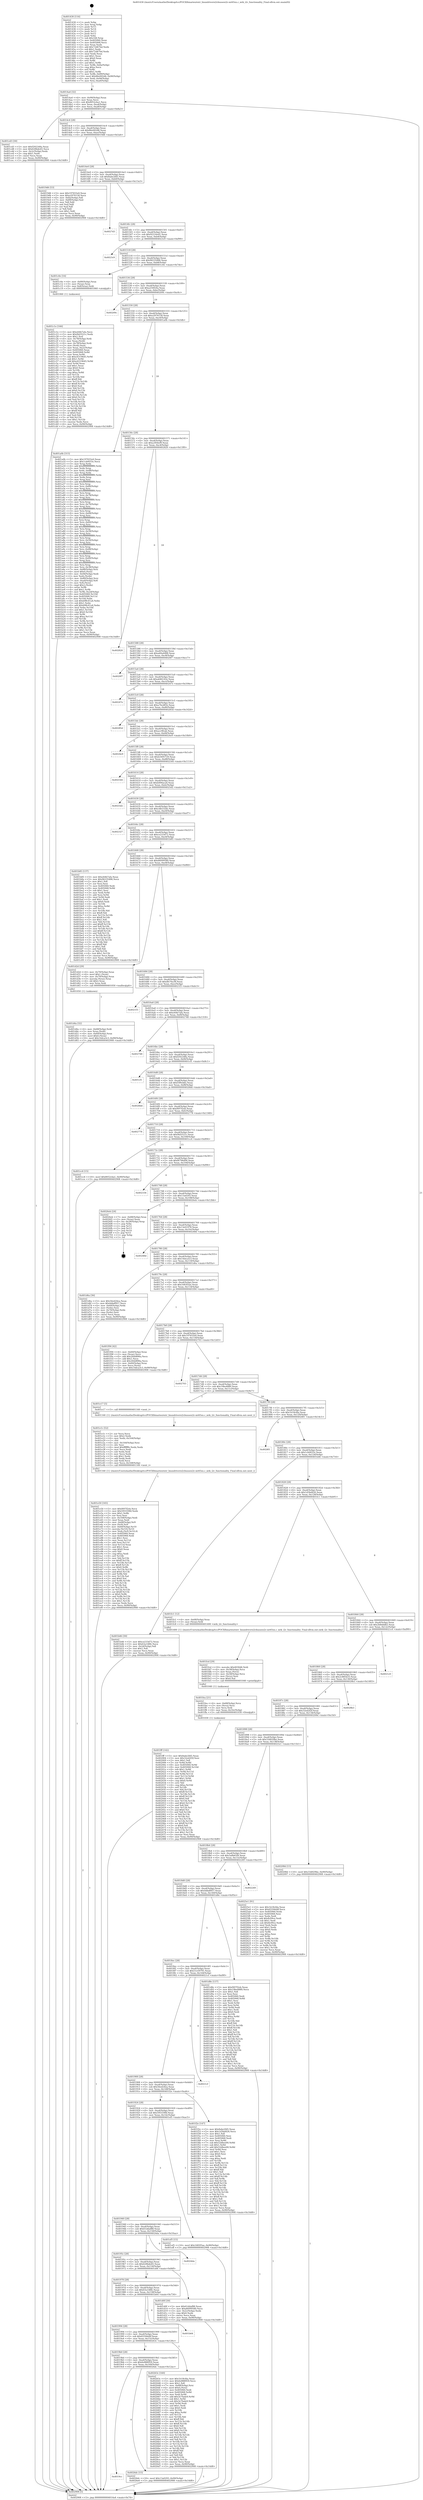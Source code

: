 digraph "0x401430" {
  label = "0x401430 (/mnt/c/Users/mathe/Desktop/tcc/POCII/binaries/extr_linuxdriversi2cbussesi2c-mt65xx.c_mtk_i2c_functionality_Final-ollvm.out::main(0))"
  labelloc = "t"
  node[shape=record]

  Entry [label="",width=0.3,height=0.3,shape=circle,fillcolor=black,style=filled]
  "0x4014a4" [label="{
     0x4014a4 [32]\l
     | [instrs]\l
     &nbsp;&nbsp;0x4014a4 \<+6\>: mov -0x90(%rbp),%eax\l
     &nbsp;&nbsp;0x4014aa \<+2\>: mov %eax,%ecx\l
     &nbsp;&nbsp;0x4014ac \<+6\>: sub $0x8052cba1,%ecx\l
     &nbsp;&nbsp;0x4014b2 \<+6\>: mov %eax,-0xa4(%rbp)\l
     &nbsp;&nbsp;0x4014b8 \<+6\>: mov %ecx,-0xa8(%rbp)\l
     &nbsp;&nbsp;0x4014be \<+6\>: je 0000000000401cd3 \<main+0x8a3\>\l
  }"]
  "0x401cd3" [label="{
     0x401cd3 [30]\l
     | [instrs]\l
     &nbsp;&nbsp;0x401cd3 \<+5\>: mov $0xf292248a,%eax\l
     &nbsp;&nbsp;0x401cd8 \<+5\>: mov $0x628bde45,%ecx\l
     &nbsp;&nbsp;0x401cdd \<+3\>: mov -0x2c(%rbp),%edx\l
     &nbsp;&nbsp;0x401ce0 \<+3\>: cmp $0x1,%edx\l
     &nbsp;&nbsp;0x401ce3 \<+3\>: cmovl %ecx,%eax\l
     &nbsp;&nbsp;0x401ce6 \<+6\>: mov %eax,-0x90(%rbp)\l
     &nbsp;&nbsp;0x401cec \<+5\>: jmp 0000000000402908 \<main+0x14d8\>\l
  }"]
  "0x4014c4" [label="{
     0x4014c4 [28]\l
     | [instrs]\l
     &nbsp;&nbsp;0x4014c4 \<+5\>: jmp 00000000004014c9 \<main+0x99\>\l
     &nbsp;&nbsp;0x4014c9 \<+6\>: mov -0xa4(%rbp),%eax\l
     &nbsp;&nbsp;0x4014cf \<+5\>: sub $0x86e002d6,%eax\l
     &nbsp;&nbsp;0x4014d4 \<+6\>: mov %eax,-0xac(%rbp)\l
     &nbsp;&nbsp;0x4014da \<+6\>: je 00000000004019d6 \<main+0x5a6\>\l
  }"]
  Exit [label="",width=0.3,height=0.3,shape=circle,fillcolor=black,style=filled,peripheries=2]
  "0x4019d6" [label="{
     0x4019d6 [53]\l
     | [instrs]\l
     &nbsp;&nbsp;0x4019d6 \<+5\>: mov $0x197655e0,%eax\l
     &nbsp;&nbsp;0x4019db \<+5\>: mov $0xa2976158,%ecx\l
     &nbsp;&nbsp;0x4019e0 \<+6\>: mov -0x8a(%rbp),%dl\l
     &nbsp;&nbsp;0x4019e6 \<+7\>: mov -0x89(%rbp),%sil\l
     &nbsp;&nbsp;0x4019ed \<+3\>: mov %dl,%dil\l
     &nbsp;&nbsp;0x4019f0 \<+3\>: and %sil,%dil\l
     &nbsp;&nbsp;0x4019f3 \<+3\>: xor %sil,%dl\l
     &nbsp;&nbsp;0x4019f6 \<+3\>: or %dl,%dil\l
     &nbsp;&nbsp;0x4019f9 \<+4\>: test $0x1,%dil\l
     &nbsp;&nbsp;0x4019fd \<+3\>: cmovne %ecx,%eax\l
     &nbsp;&nbsp;0x401a00 \<+6\>: mov %eax,-0x90(%rbp)\l
     &nbsp;&nbsp;0x401a06 \<+5\>: jmp 0000000000402908 \<main+0x14d8\>\l
  }"]
  "0x4014e0" [label="{
     0x4014e0 [28]\l
     | [instrs]\l
     &nbsp;&nbsp;0x4014e0 \<+5\>: jmp 00000000004014e5 \<main+0xb5\>\l
     &nbsp;&nbsp;0x4014e5 \<+6\>: mov -0xa4(%rbp),%eax\l
     &nbsp;&nbsp;0x4014eb \<+5\>: sub $0x8abe2fd5,%eax\l
     &nbsp;&nbsp;0x4014f0 \<+6\>: mov %eax,-0xb0(%rbp)\l
     &nbsp;&nbsp;0x4014f6 \<+6\>: je 00000000004027d3 \<main+0x13a3\>\l
  }"]
  "0x402908" [label="{
     0x402908 [5]\l
     | [instrs]\l
     &nbsp;&nbsp;0x402908 \<+5\>: jmp 00000000004014a4 \<main+0x74\>\l
  }"]
  "0x401430" [label="{
     0x401430 [116]\l
     | [instrs]\l
     &nbsp;&nbsp;0x401430 \<+1\>: push %rbp\l
     &nbsp;&nbsp;0x401431 \<+3\>: mov %rsp,%rbp\l
     &nbsp;&nbsp;0x401434 \<+2\>: push %r15\l
     &nbsp;&nbsp;0x401436 \<+2\>: push %r14\l
     &nbsp;&nbsp;0x401438 \<+2\>: push %r13\l
     &nbsp;&nbsp;0x40143a \<+2\>: push %r12\l
     &nbsp;&nbsp;0x40143c \<+1\>: push %rbx\l
     &nbsp;&nbsp;0x40143d \<+7\>: sub $0x168,%rsp\l
     &nbsp;&nbsp;0x401444 \<+7\>: mov 0x405060,%eax\l
     &nbsp;&nbsp;0x40144b \<+7\>: mov 0x405068,%ecx\l
     &nbsp;&nbsp;0x401452 \<+2\>: mov %eax,%edx\l
     &nbsp;&nbsp;0x401454 \<+6\>: add $0x72d67bd,%edx\l
     &nbsp;&nbsp;0x40145a \<+3\>: sub $0x1,%edx\l
     &nbsp;&nbsp;0x40145d \<+6\>: sub $0x72d67bd,%edx\l
     &nbsp;&nbsp;0x401463 \<+3\>: imul %edx,%eax\l
     &nbsp;&nbsp;0x401466 \<+3\>: and $0x1,%eax\l
     &nbsp;&nbsp;0x401469 \<+3\>: cmp $0x0,%eax\l
     &nbsp;&nbsp;0x40146c \<+4\>: sete %r8b\l
     &nbsp;&nbsp;0x401470 \<+4\>: and $0x1,%r8b\l
     &nbsp;&nbsp;0x401474 \<+7\>: mov %r8b,-0x8a(%rbp)\l
     &nbsp;&nbsp;0x40147b \<+3\>: cmp $0xa,%ecx\l
     &nbsp;&nbsp;0x40147e \<+4\>: setl %r8b\l
     &nbsp;&nbsp;0x401482 \<+4\>: and $0x1,%r8b\l
     &nbsp;&nbsp;0x401486 \<+7\>: mov %r8b,-0x89(%rbp)\l
     &nbsp;&nbsp;0x40148d \<+10\>: movl $0x86e002d6,-0x90(%rbp)\l
     &nbsp;&nbsp;0x401497 \<+6\>: mov %edi,-0x94(%rbp)\l
     &nbsp;&nbsp;0x40149d \<+7\>: mov %rsi,-0xa0(%rbp)\l
  }"]
  "0x4019cc" [label="{
     0x4019cc\l
  }", style=dashed]
  "0x4027d3" [label="{
     0x4027d3\l
  }", style=dashed]
  "0x4014fc" [label="{
     0x4014fc [28]\l
     | [instrs]\l
     &nbsp;&nbsp;0x4014fc \<+5\>: jmp 0000000000401501 \<main+0xd1\>\l
     &nbsp;&nbsp;0x401501 \<+6\>: mov -0xa4(%rbp),%eax\l
     &nbsp;&nbsp;0x401507 \<+5\>: sub $0x92216ed1,%eax\l
     &nbsp;&nbsp;0x40150c \<+6\>: mov %eax,-0xb4(%rbp)\l
     &nbsp;&nbsp;0x401512 \<+6\>: je 00000000004023c9 \<main+0xf99\>\l
  }"]
  "0x4026dc" [label="{
     0x4026dc [15]\l
     | [instrs]\l
     &nbsp;&nbsp;0x4026dc \<+10\>: movl $0x13a0293,-0x90(%rbp)\l
     &nbsp;&nbsp;0x4026e6 \<+5\>: jmp 0000000000402908 \<main+0x14d8\>\l
  }"]
  "0x4023c9" [label="{
     0x4023c9\l
  }", style=dashed]
  "0x401518" [label="{
     0x401518 [28]\l
     | [instrs]\l
     &nbsp;&nbsp;0x401518 \<+5\>: jmp 000000000040151d \<main+0xed\>\l
     &nbsp;&nbsp;0x40151d \<+6\>: mov -0xa4(%rbp),%eax\l
     &nbsp;&nbsp;0x401523 \<+5\>: sub $0x96235486,%eax\l
     &nbsp;&nbsp;0x401528 \<+6\>: mov %eax,-0xb8(%rbp)\l
     &nbsp;&nbsp;0x40152e \<+6\>: je 0000000000401c0e \<main+0x7de\>\l
  }"]
  "0x4019b0" [label="{
     0x4019b0 [28]\l
     | [instrs]\l
     &nbsp;&nbsp;0x4019b0 \<+5\>: jmp 00000000004019b5 \<main+0x585\>\l
     &nbsp;&nbsp;0x4019b5 \<+6\>: mov -0xa4(%rbp),%eax\l
     &nbsp;&nbsp;0x4019bb \<+5\>: sub $0x6e888959,%eax\l
     &nbsp;&nbsp;0x4019c0 \<+6\>: mov %eax,-0x160(%rbp)\l
     &nbsp;&nbsp;0x4019c6 \<+6\>: je 00000000004026dc \<main+0x12ac\>\l
  }"]
  "0x401c0e" [label="{
     0x401c0e [16]\l
     | [instrs]\l
     &nbsp;&nbsp;0x401c0e \<+4\>: mov -0x80(%rbp),%rax\l
     &nbsp;&nbsp;0x401c12 \<+3\>: mov (%rax),%rax\l
     &nbsp;&nbsp;0x401c15 \<+4\>: mov 0x8(%rax),%rdi\l
     &nbsp;&nbsp;0x401c19 \<+5\>: call 0000000000401060 \<atoi@plt\>\l
     | [calls]\l
     &nbsp;&nbsp;0x401060 \{1\} (unknown)\l
  }"]
  "0x401534" [label="{
     0x401534 [28]\l
     | [instrs]\l
     &nbsp;&nbsp;0x401534 \<+5\>: jmp 0000000000401539 \<main+0x109\>\l
     &nbsp;&nbsp;0x401539 \<+6\>: mov -0xa4(%rbp),%eax\l
     &nbsp;&nbsp;0x40153f \<+5\>: sub $0xa250f24a,%eax\l
     &nbsp;&nbsp;0x401544 \<+6\>: mov %eax,-0xbc(%rbp)\l
     &nbsp;&nbsp;0x40154a \<+6\>: je 000000000040209c \<main+0xc6c\>\l
  }"]
  "0x40263c" [label="{
     0x40263c [160]\l
     | [instrs]\l
     &nbsp;&nbsp;0x40263c \<+5\>: mov $0x1b18cfda,%eax\l
     &nbsp;&nbsp;0x402641 \<+5\>: mov $0x6e888959,%ecx\l
     &nbsp;&nbsp;0x402646 \<+2\>: mov $0x1,%dl\l
     &nbsp;&nbsp;0x402648 \<+7\>: mov -0x88(%rbp),%rsi\l
     &nbsp;&nbsp;0x40264f \<+6\>: movl $0x0,(%rsi)\l
     &nbsp;&nbsp;0x402655 \<+7\>: mov 0x405060,%edi\l
     &nbsp;&nbsp;0x40265c \<+8\>: mov 0x405068,%r8d\l
     &nbsp;&nbsp;0x402664 \<+3\>: mov %edi,%r9d\l
     &nbsp;&nbsp;0x402667 \<+7\>: add $0x3e7fade9,%r9d\l
     &nbsp;&nbsp;0x40266e \<+4\>: sub $0x1,%r9d\l
     &nbsp;&nbsp;0x402672 \<+7\>: sub $0x3e7fade9,%r9d\l
     &nbsp;&nbsp;0x402679 \<+4\>: imul %r9d,%edi\l
     &nbsp;&nbsp;0x40267d \<+3\>: and $0x1,%edi\l
     &nbsp;&nbsp;0x402680 \<+3\>: cmp $0x0,%edi\l
     &nbsp;&nbsp;0x402683 \<+4\>: sete %r10b\l
     &nbsp;&nbsp;0x402687 \<+4\>: cmp $0xa,%r8d\l
     &nbsp;&nbsp;0x40268b \<+4\>: setl %r11b\l
     &nbsp;&nbsp;0x40268f \<+3\>: mov %r10b,%bl\l
     &nbsp;&nbsp;0x402692 \<+3\>: xor $0xff,%bl\l
     &nbsp;&nbsp;0x402695 \<+3\>: mov %r11b,%r14b\l
     &nbsp;&nbsp;0x402698 \<+4\>: xor $0xff,%r14b\l
     &nbsp;&nbsp;0x40269c \<+3\>: xor $0x0,%dl\l
     &nbsp;&nbsp;0x40269f \<+3\>: mov %bl,%r15b\l
     &nbsp;&nbsp;0x4026a2 \<+4\>: and $0x0,%r15b\l
     &nbsp;&nbsp;0x4026a6 \<+3\>: and %dl,%r10b\l
     &nbsp;&nbsp;0x4026a9 \<+3\>: mov %r14b,%r12b\l
     &nbsp;&nbsp;0x4026ac \<+4\>: and $0x0,%r12b\l
     &nbsp;&nbsp;0x4026b0 \<+3\>: and %dl,%r11b\l
     &nbsp;&nbsp;0x4026b3 \<+3\>: or %r10b,%r15b\l
     &nbsp;&nbsp;0x4026b6 \<+3\>: or %r11b,%r12b\l
     &nbsp;&nbsp;0x4026b9 \<+3\>: xor %r12b,%r15b\l
     &nbsp;&nbsp;0x4026bc \<+3\>: or %r14b,%bl\l
     &nbsp;&nbsp;0x4026bf \<+3\>: xor $0xff,%bl\l
     &nbsp;&nbsp;0x4026c2 \<+3\>: or $0x0,%dl\l
     &nbsp;&nbsp;0x4026c5 \<+2\>: and %dl,%bl\l
     &nbsp;&nbsp;0x4026c7 \<+3\>: or %bl,%r15b\l
     &nbsp;&nbsp;0x4026ca \<+4\>: test $0x1,%r15b\l
     &nbsp;&nbsp;0x4026ce \<+3\>: cmovne %ecx,%eax\l
     &nbsp;&nbsp;0x4026d1 \<+6\>: mov %eax,-0x90(%rbp)\l
     &nbsp;&nbsp;0x4026d7 \<+5\>: jmp 0000000000402908 \<main+0x14d8\>\l
  }"]
  "0x40209c" [label="{
     0x40209c\l
  }", style=dashed]
  "0x401550" [label="{
     0x401550 [28]\l
     | [instrs]\l
     &nbsp;&nbsp;0x401550 \<+5\>: jmp 0000000000401555 \<main+0x125\>\l
     &nbsp;&nbsp;0x401555 \<+6\>: mov -0xa4(%rbp),%eax\l
     &nbsp;&nbsp;0x40155b \<+5\>: sub $0xa2976158,%eax\l
     &nbsp;&nbsp;0x401560 \<+6\>: mov %eax,-0xc0(%rbp)\l
     &nbsp;&nbsp;0x401566 \<+6\>: je 0000000000401a0b \<main+0x5db\>\l
  }"]
  "0x401994" [label="{
     0x401994 [28]\l
     | [instrs]\l
     &nbsp;&nbsp;0x401994 \<+5\>: jmp 0000000000401999 \<main+0x569\>\l
     &nbsp;&nbsp;0x401999 \<+6\>: mov -0xa4(%rbp),%eax\l
     &nbsp;&nbsp;0x40199f \<+5\>: sub $0x65594d4f,%eax\l
     &nbsp;&nbsp;0x4019a4 \<+6\>: mov %eax,-0x15c(%rbp)\l
     &nbsp;&nbsp;0x4019aa \<+6\>: je 000000000040263c \<main+0x120c\>\l
  }"]
  "0x401a0b" [label="{
     0x401a0b [315]\l
     | [instrs]\l
     &nbsp;&nbsp;0x401a0b \<+5\>: mov $0x197655e0,%eax\l
     &nbsp;&nbsp;0x401a10 \<+5\>: mov $0x1cb0033c,%ecx\l
     &nbsp;&nbsp;0x401a15 \<+3\>: mov %rsp,%rdx\l
     &nbsp;&nbsp;0x401a18 \<+4\>: add $0xfffffffffffffff0,%rdx\l
     &nbsp;&nbsp;0x401a1c \<+3\>: mov %rdx,%rsp\l
     &nbsp;&nbsp;0x401a1f \<+7\>: mov %rdx,-0x88(%rbp)\l
     &nbsp;&nbsp;0x401a26 \<+3\>: mov %rsp,%rdx\l
     &nbsp;&nbsp;0x401a29 \<+4\>: add $0xfffffffffffffff0,%rdx\l
     &nbsp;&nbsp;0x401a2d \<+3\>: mov %rdx,%rsp\l
     &nbsp;&nbsp;0x401a30 \<+3\>: mov %rsp,%rsi\l
     &nbsp;&nbsp;0x401a33 \<+4\>: add $0xfffffffffffffff0,%rsi\l
     &nbsp;&nbsp;0x401a37 \<+3\>: mov %rsi,%rsp\l
     &nbsp;&nbsp;0x401a3a \<+4\>: mov %rsi,-0x80(%rbp)\l
     &nbsp;&nbsp;0x401a3e \<+3\>: mov %rsp,%rsi\l
     &nbsp;&nbsp;0x401a41 \<+4\>: add $0xfffffffffffffff0,%rsi\l
     &nbsp;&nbsp;0x401a45 \<+3\>: mov %rsi,%rsp\l
     &nbsp;&nbsp;0x401a48 \<+4\>: mov %rsi,-0x78(%rbp)\l
     &nbsp;&nbsp;0x401a4c \<+3\>: mov %rsp,%rsi\l
     &nbsp;&nbsp;0x401a4f \<+4\>: add $0xfffffffffffffff0,%rsi\l
     &nbsp;&nbsp;0x401a53 \<+3\>: mov %rsi,%rsp\l
     &nbsp;&nbsp;0x401a56 \<+4\>: mov %rsi,-0x70(%rbp)\l
     &nbsp;&nbsp;0x401a5a \<+3\>: mov %rsp,%rsi\l
     &nbsp;&nbsp;0x401a5d \<+4\>: add $0xfffffffffffffff0,%rsi\l
     &nbsp;&nbsp;0x401a61 \<+3\>: mov %rsi,%rsp\l
     &nbsp;&nbsp;0x401a64 \<+4\>: mov %rsi,-0x68(%rbp)\l
     &nbsp;&nbsp;0x401a68 \<+3\>: mov %rsp,%rsi\l
     &nbsp;&nbsp;0x401a6b \<+4\>: add $0xfffffffffffffff0,%rsi\l
     &nbsp;&nbsp;0x401a6f \<+3\>: mov %rsi,%rsp\l
     &nbsp;&nbsp;0x401a72 \<+4\>: mov %rsi,-0x60(%rbp)\l
     &nbsp;&nbsp;0x401a76 \<+3\>: mov %rsp,%rsi\l
     &nbsp;&nbsp;0x401a79 \<+4\>: add $0xfffffffffffffff0,%rsi\l
     &nbsp;&nbsp;0x401a7d \<+3\>: mov %rsi,%rsp\l
     &nbsp;&nbsp;0x401a80 \<+4\>: mov %rsi,-0x58(%rbp)\l
     &nbsp;&nbsp;0x401a84 \<+3\>: mov %rsp,%rsi\l
     &nbsp;&nbsp;0x401a87 \<+4\>: add $0xfffffffffffffff0,%rsi\l
     &nbsp;&nbsp;0x401a8b \<+3\>: mov %rsi,%rsp\l
     &nbsp;&nbsp;0x401a8e \<+4\>: mov %rsi,-0x50(%rbp)\l
     &nbsp;&nbsp;0x401a92 \<+3\>: mov %rsp,%rsi\l
     &nbsp;&nbsp;0x401a95 \<+4\>: add $0xfffffffffffffff0,%rsi\l
     &nbsp;&nbsp;0x401a99 \<+3\>: mov %rsi,%rsp\l
     &nbsp;&nbsp;0x401a9c \<+4\>: mov %rsi,-0x48(%rbp)\l
     &nbsp;&nbsp;0x401aa0 \<+3\>: mov %rsp,%rsi\l
     &nbsp;&nbsp;0x401aa3 \<+4\>: add $0xfffffffffffffff0,%rsi\l
     &nbsp;&nbsp;0x401aa7 \<+3\>: mov %rsi,%rsp\l
     &nbsp;&nbsp;0x401aaa \<+4\>: mov %rsi,-0x40(%rbp)\l
     &nbsp;&nbsp;0x401aae \<+3\>: mov %rsp,%rsi\l
     &nbsp;&nbsp;0x401ab1 \<+4\>: add $0xfffffffffffffff0,%rsi\l
     &nbsp;&nbsp;0x401ab5 \<+3\>: mov %rsi,%rsp\l
     &nbsp;&nbsp;0x401ab8 \<+4\>: mov %rsi,-0x38(%rbp)\l
     &nbsp;&nbsp;0x401abc \<+7\>: mov -0x88(%rbp),%rsi\l
     &nbsp;&nbsp;0x401ac3 \<+6\>: movl $0x0,(%rsi)\l
     &nbsp;&nbsp;0x401ac9 \<+6\>: mov -0x94(%rbp),%edi\l
     &nbsp;&nbsp;0x401acf \<+2\>: mov %edi,(%rdx)\l
     &nbsp;&nbsp;0x401ad1 \<+4\>: mov -0x80(%rbp),%rsi\l
     &nbsp;&nbsp;0x401ad5 \<+7\>: mov -0xa0(%rbp),%r8\l
     &nbsp;&nbsp;0x401adc \<+3\>: mov %r8,(%rsi)\l
     &nbsp;&nbsp;0x401adf \<+3\>: cmpl $0x2,(%rdx)\l
     &nbsp;&nbsp;0x401ae2 \<+4\>: setne %r9b\l
     &nbsp;&nbsp;0x401ae6 \<+4\>: and $0x1,%r9b\l
     &nbsp;&nbsp;0x401aea \<+4\>: mov %r9b,-0x2d(%rbp)\l
     &nbsp;&nbsp;0x401aee \<+8\>: mov 0x405060,%r10d\l
     &nbsp;&nbsp;0x401af6 \<+8\>: mov 0x405068,%r11d\l
     &nbsp;&nbsp;0x401afe \<+3\>: mov %r10d,%ebx\l
     &nbsp;&nbsp;0x401b01 \<+6\>: sub $0xb98c41a4,%ebx\l
     &nbsp;&nbsp;0x401b07 \<+3\>: sub $0x1,%ebx\l
     &nbsp;&nbsp;0x401b0a \<+6\>: add $0xb98c41a4,%ebx\l
     &nbsp;&nbsp;0x401b10 \<+4\>: imul %ebx,%r10d\l
     &nbsp;&nbsp;0x401b14 \<+4\>: and $0x1,%r10d\l
     &nbsp;&nbsp;0x401b18 \<+4\>: cmp $0x0,%r10d\l
     &nbsp;&nbsp;0x401b1c \<+4\>: sete %r9b\l
     &nbsp;&nbsp;0x401b20 \<+4\>: cmp $0xa,%r11d\l
     &nbsp;&nbsp;0x401b24 \<+4\>: setl %r14b\l
     &nbsp;&nbsp;0x401b28 \<+3\>: mov %r9b,%r15b\l
     &nbsp;&nbsp;0x401b2b \<+3\>: and %r14b,%r15b\l
     &nbsp;&nbsp;0x401b2e \<+3\>: xor %r14b,%r9b\l
     &nbsp;&nbsp;0x401b31 \<+3\>: or %r9b,%r15b\l
     &nbsp;&nbsp;0x401b34 \<+4\>: test $0x1,%r15b\l
     &nbsp;&nbsp;0x401b38 \<+3\>: cmovne %ecx,%eax\l
     &nbsp;&nbsp;0x401b3b \<+6\>: mov %eax,-0x90(%rbp)\l
     &nbsp;&nbsp;0x401b41 \<+5\>: jmp 0000000000402908 \<main+0x14d8\>\l
  }"]
  "0x40156c" [label="{
     0x40156c [28]\l
     | [instrs]\l
     &nbsp;&nbsp;0x40156c \<+5\>: jmp 0000000000401571 \<main+0x141\>\l
     &nbsp;&nbsp;0x401571 \<+6\>: mov -0xa4(%rbp),%eax\l
     &nbsp;&nbsp;0x401577 \<+5\>: sub $0xa3f56ef9,%eax\l
     &nbsp;&nbsp;0x40157c \<+6\>: mov %eax,-0xc4(%rbp)\l
     &nbsp;&nbsp;0x401582 \<+6\>: je 0000000000402820 \<main+0x13f0\>\l
  }"]
  "0x401b64" [label="{
     0x401b64\l
  }", style=dashed]
  "0x401fff" [label="{
     0x401fff [142]\l
     | [instrs]\l
     &nbsp;&nbsp;0x401fff \<+5\>: mov $0x8abe2fd5,%eax\l
     &nbsp;&nbsp;0x402004 \<+5\>: mov $0x32ed2f2f,%esi\l
     &nbsp;&nbsp;0x402009 \<+2\>: mov $0x1,%dl\l
     &nbsp;&nbsp;0x40200b \<+3\>: xor %r8d,%r8d\l
     &nbsp;&nbsp;0x40200e \<+8\>: mov 0x405060,%r9d\l
     &nbsp;&nbsp;0x402016 \<+8\>: mov 0x405068,%r10d\l
     &nbsp;&nbsp;0x40201e \<+4\>: sub $0x1,%r8d\l
     &nbsp;&nbsp;0x402022 \<+3\>: mov %r9d,%r11d\l
     &nbsp;&nbsp;0x402025 \<+3\>: add %r8d,%r11d\l
     &nbsp;&nbsp;0x402028 \<+4\>: imul %r11d,%r9d\l
     &nbsp;&nbsp;0x40202c \<+4\>: and $0x1,%r9d\l
     &nbsp;&nbsp;0x402030 \<+4\>: cmp $0x0,%r9d\l
     &nbsp;&nbsp;0x402034 \<+3\>: sete %bl\l
     &nbsp;&nbsp;0x402037 \<+4\>: cmp $0xa,%r10d\l
     &nbsp;&nbsp;0x40203b \<+4\>: setl %r14b\l
     &nbsp;&nbsp;0x40203f \<+3\>: mov %bl,%r15b\l
     &nbsp;&nbsp;0x402042 \<+4\>: xor $0xff,%r15b\l
     &nbsp;&nbsp;0x402046 \<+3\>: mov %r14b,%r12b\l
     &nbsp;&nbsp;0x402049 \<+4\>: xor $0xff,%r12b\l
     &nbsp;&nbsp;0x40204d \<+3\>: xor $0x0,%dl\l
     &nbsp;&nbsp;0x402050 \<+3\>: mov %r15b,%r13b\l
     &nbsp;&nbsp;0x402053 \<+4\>: and $0x0,%r13b\l
     &nbsp;&nbsp;0x402057 \<+2\>: and %dl,%bl\l
     &nbsp;&nbsp;0x402059 \<+3\>: mov %r12b,%cl\l
     &nbsp;&nbsp;0x40205c \<+3\>: and $0x0,%cl\l
     &nbsp;&nbsp;0x40205f \<+3\>: and %dl,%r14b\l
     &nbsp;&nbsp;0x402062 \<+3\>: or %bl,%r13b\l
     &nbsp;&nbsp;0x402065 \<+3\>: or %r14b,%cl\l
     &nbsp;&nbsp;0x402068 \<+3\>: xor %cl,%r13b\l
     &nbsp;&nbsp;0x40206b \<+3\>: or %r12b,%r15b\l
     &nbsp;&nbsp;0x40206e \<+4\>: xor $0xff,%r15b\l
     &nbsp;&nbsp;0x402072 \<+3\>: or $0x0,%dl\l
     &nbsp;&nbsp;0x402075 \<+3\>: and %dl,%r15b\l
     &nbsp;&nbsp;0x402078 \<+3\>: or %r15b,%r13b\l
     &nbsp;&nbsp;0x40207b \<+4\>: test $0x1,%r13b\l
     &nbsp;&nbsp;0x40207f \<+3\>: cmovne %esi,%eax\l
     &nbsp;&nbsp;0x402082 \<+6\>: mov %eax,-0x90(%rbp)\l
     &nbsp;&nbsp;0x402088 \<+5\>: jmp 0000000000402908 \<main+0x14d8\>\l
  }"]
  "0x402820" [label="{
     0x402820\l
  }", style=dashed]
  "0x401588" [label="{
     0x401588 [28]\l
     | [instrs]\l
     &nbsp;&nbsp;0x401588 \<+5\>: jmp 000000000040158d \<main+0x15d\>\l
     &nbsp;&nbsp;0x40158d \<+6\>: mov -0xa4(%rbp),%eax\l
     &nbsp;&nbsp;0x401593 \<+5\>: sub $0xa60a4488,%eax\l
     &nbsp;&nbsp;0x401598 \<+6\>: mov %eax,-0xc8(%rbp)\l
     &nbsp;&nbsp;0x40159e \<+6\>: je 00000000004020f7 \<main+0xcc7\>\l
  }"]
  "0x401fea" [label="{
     0x401fea [21]\l
     | [instrs]\l
     &nbsp;&nbsp;0x401fea \<+4\>: mov -0x68(%rbp),%rcx\l
     &nbsp;&nbsp;0x401fee \<+3\>: mov (%rcx),%rcx\l
     &nbsp;&nbsp;0x401ff1 \<+3\>: mov %rcx,%rdi\l
     &nbsp;&nbsp;0x401ff4 \<+6\>: mov %eax,-0x16c(%rbp)\l
     &nbsp;&nbsp;0x401ffa \<+5\>: call 0000000000401030 \<free@plt\>\l
     | [calls]\l
     &nbsp;&nbsp;0x401030 \{1\} (unknown)\l
  }"]
  "0x4020f7" [label="{
     0x4020f7\l
  }", style=dashed]
  "0x4015a4" [label="{
     0x4015a4 [28]\l
     | [instrs]\l
     &nbsp;&nbsp;0x4015a4 \<+5\>: jmp 00000000004015a9 \<main+0x179\>\l
     &nbsp;&nbsp;0x4015a9 \<+6\>: mov -0xa4(%rbp),%eax\l
     &nbsp;&nbsp;0x4015af \<+5\>: sub $0xa646142e,%eax\l
     &nbsp;&nbsp;0x4015b4 \<+6\>: mov %eax,-0xcc(%rbp)\l
     &nbsp;&nbsp;0x4015ba \<+6\>: je 000000000040247e \<main+0x104e\>\l
  }"]
  "0x401fcd" [label="{
     0x401fcd [29]\l
     | [instrs]\l
     &nbsp;&nbsp;0x401fcd \<+10\>: movabs $0x4030d6,%rdi\l
     &nbsp;&nbsp;0x401fd7 \<+4\>: mov -0x58(%rbp),%rcx\l
     &nbsp;&nbsp;0x401fdb \<+2\>: mov %eax,(%rcx)\l
     &nbsp;&nbsp;0x401fdd \<+4\>: mov -0x58(%rbp),%rcx\l
     &nbsp;&nbsp;0x401fe1 \<+2\>: mov (%rcx),%esi\l
     &nbsp;&nbsp;0x401fe3 \<+2\>: mov $0x0,%al\l
     &nbsp;&nbsp;0x401fe5 \<+5\>: call 0000000000401040 \<printf@plt\>\l
     | [calls]\l
     &nbsp;&nbsp;0x401040 \{1\} (unknown)\l
  }"]
  "0x40247e" [label="{
     0x40247e\l
  }", style=dashed]
  "0x4015c0" [label="{
     0x4015c0 [28]\l
     | [instrs]\l
     &nbsp;&nbsp;0x4015c0 \<+5\>: jmp 00000000004015c5 \<main+0x195\>\l
     &nbsp;&nbsp;0x4015c5 \<+6\>: mov -0xa4(%rbp),%eax\l
     &nbsp;&nbsp;0x4015cb \<+5\>: sub $0xa7bcd83e,%eax\l
     &nbsp;&nbsp;0x4015d0 \<+6\>: mov %eax,-0xd0(%rbp)\l
     &nbsp;&nbsp;0x4015d6 \<+6\>: je 000000000040285d \<main+0x142d\>\l
  }"]
  "0x401e50" [label="{
     0x401e50 [165]\l
     | [instrs]\l
     &nbsp;&nbsp;0x401e50 \<+5\>: mov $0xf497f2eb,%ecx\l
     &nbsp;&nbsp;0x401e55 \<+5\>: mov $0x595559fd,%edx\l
     &nbsp;&nbsp;0x401e5a \<+3\>: mov $0x1,%r8b\l
     &nbsp;&nbsp;0x401e5d \<+2\>: xor %esi,%esi\l
     &nbsp;&nbsp;0x401e5f \<+6\>: mov -0x168(%rbp),%edi\l
     &nbsp;&nbsp;0x401e65 \<+3\>: imul %eax,%edi\l
     &nbsp;&nbsp;0x401e68 \<+4\>: mov -0x68(%rbp),%r9\l
     &nbsp;&nbsp;0x401e6c \<+3\>: mov (%r9),%r9\l
     &nbsp;&nbsp;0x401e6f \<+4\>: mov -0x60(%rbp),%r10\l
     &nbsp;&nbsp;0x401e73 \<+3\>: movslq (%r10),%r10\l
     &nbsp;&nbsp;0x401e76 \<+4\>: mov %edi,(%r9,%r10,4)\l
     &nbsp;&nbsp;0x401e7a \<+7\>: mov 0x405060,%eax\l
     &nbsp;&nbsp;0x401e81 \<+7\>: mov 0x405068,%edi\l
     &nbsp;&nbsp;0x401e88 \<+3\>: sub $0x1,%esi\l
     &nbsp;&nbsp;0x401e8b \<+3\>: mov %eax,%r11d\l
     &nbsp;&nbsp;0x401e8e \<+3\>: add %esi,%r11d\l
     &nbsp;&nbsp;0x401e91 \<+4\>: imul %r11d,%eax\l
     &nbsp;&nbsp;0x401e95 \<+3\>: and $0x1,%eax\l
     &nbsp;&nbsp;0x401e98 \<+3\>: cmp $0x0,%eax\l
     &nbsp;&nbsp;0x401e9b \<+3\>: sete %bl\l
     &nbsp;&nbsp;0x401e9e \<+3\>: cmp $0xa,%edi\l
     &nbsp;&nbsp;0x401ea1 \<+4\>: setl %r14b\l
     &nbsp;&nbsp;0x401ea5 \<+3\>: mov %bl,%r15b\l
     &nbsp;&nbsp;0x401ea8 \<+4\>: xor $0xff,%r15b\l
     &nbsp;&nbsp;0x401eac \<+3\>: mov %r14b,%r12b\l
     &nbsp;&nbsp;0x401eaf \<+4\>: xor $0xff,%r12b\l
     &nbsp;&nbsp;0x401eb3 \<+4\>: xor $0x0,%r8b\l
     &nbsp;&nbsp;0x401eb7 \<+3\>: mov %r15b,%r13b\l
     &nbsp;&nbsp;0x401eba \<+4\>: and $0x0,%r13b\l
     &nbsp;&nbsp;0x401ebe \<+3\>: and %r8b,%bl\l
     &nbsp;&nbsp;0x401ec1 \<+3\>: mov %r12b,%al\l
     &nbsp;&nbsp;0x401ec4 \<+2\>: and $0x0,%al\l
     &nbsp;&nbsp;0x401ec6 \<+3\>: and %r8b,%r14b\l
     &nbsp;&nbsp;0x401ec9 \<+3\>: or %bl,%r13b\l
     &nbsp;&nbsp;0x401ecc \<+3\>: or %r14b,%al\l
     &nbsp;&nbsp;0x401ecf \<+3\>: xor %al,%r13b\l
     &nbsp;&nbsp;0x401ed2 \<+3\>: or %r12b,%r15b\l
     &nbsp;&nbsp;0x401ed5 \<+4\>: xor $0xff,%r15b\l
     &nbsp;&nbsp;0x401ed9 \<+4\>: or $0x0,%r8b\l
     &nbsp;&nbsp;0x401edd \<+3\>: and %r8b,%r15b\l
     &nbsp;&nbsp;0x401ee0 \<+3\>: or %r15b,%r13b\l
     &nbsp;&nbsp;0x401ee3 \<+4\>: test $0x1,%r13b\l
     &nbsp;&nbsp;0x401ee7 \<+3\>: cmovne %edx,%ecx\l
     &nbsp;&nbsp;0x401eea \<+6\>: mov %ecx,-0x90(%rbp)\l
     &nbsp;&nbsp;0x401ef0 \<+5\>: jmp 0000000000402908 \<main+0x14d8\>\l
  }"]
  "0x40285d" [label="{
     0x40285d\l
  }", style=dashed]
  "0x4015dc" [label="{
     0x4015dc [28]\l
     | [instrs]\l
     &nbsp;&nbsp;0x4015dc \<+5\>: jmp 00000000004015e1 \<main+0x1b1\>\l
     &nbsp;&nbsp;0x4015e1 \<+6\>: mov -0xa4(%rbp),%eax\l
     &nbsp;&nbsp;0x4015e7 \<+5\>: sub $0xacc9fcab,%eax\l
     &nbsp;&nbsp;0x4015ec \<+6\>: mov %eax,-0xd4(%rbp)\l
     &nbsp;&nbsp;0x4015f2 \<+6\>: je 00000000004024e9 \<main+0x10b9\>\l
  }"]
  "0x401e1c" [label="{
     0x401e1c [52]\l
     | [instrs]\l
     &nbsp;&nbsp;0x401e1c \<+2\>: xor %ecx,%ecx\l
     &nbsp;&nbsp;0x401e1e \<+5\>: mov $0x2,%edx\l
     &nbsp;&nbsp;0x401e23 \<+6\>: mov %edx,-0x164(%rbp)\l
     &nbsp;&nbsp;0x401e29 \<+1\>: cltd\l
     &nbsp;&nbsp;0x401e2a \<+6\>: mov -0x164(%rbp),%esi\l
     &nbsp;&nbsp;0x401e30 \<+2\>: idiv %esi\l
     &nbsp;&nbsp;0x401e32 \<+6\>: imul $0xfffffffe,%edx,%edx\l
     &nbsp;&nbsp;0x401e38 \<+2\>: mov %ecx,%edi\l
     &nbsp;&nbsp;0x401e3a \<+2\>: sub %edx,%edi\l
     &nbsp;&nbsp;0x401e3c \<+2\>: mov %ecx,%edx\l
     &nbsp;&nbsp;0x401e3e \<+3\>: sub $0x1,%edx\l
     &nbsp;&nbsp;0x401e41 \<+2\>: add %edx,%edi\l
     &nbsp;&nbsp;0x401e43 \<+2\>: sub %edi,%ecx\l
     &nbsp;&nbsp;0x401e45 \<+6\>: mov %ecx,-0x168(%rbp)\l
     &nbsp;&nbsp;0x401e4b \<+5\>: call 0000000000401160 \<next_i\>\l
     | [calls]\l
     &nbsp;&nbsp;0x401160 \{1\} (/mnt/c/Users/mathe/Desktop/tcc/POCII/binaries/extr_linuxdriversi2cbussesi2c-mt65xx.c_mtk_i2c_functionality_Final-ollvm.out::next_i)\l
  }"]
  "0x4024e9" [label="{
     0x4024e9\l
  }", style=dashed]
  "0x4015f8" [label="{
     0x4015f8 [28]\l
     | [instrs]\l
     &nbsp;&nbsp;0x4015f8 \<+5\>: jmp 00000000004015fd \<main+0x1cd\>\l
     &nbsp;&nbsp;0x4015fd \<+6\>: mov -0xa4(%rbp),%eax\l
     &nbsp;&nbsp;0x401603 \<+5\>: sub $0xb3495729,%eax\l
     &nbsp;&nbsp;0x401608 \<+6\>: mov %eax,-0xd8(%rbp)\l
     &nbsp;&nbsp;0x40160e \<+6\>: je 0000000000402544 \<main+0x1114\>\l
  }"]
  "0x401d4a" [label="{
     0x401d4a [32]\l
     | [instrs]\l
     &nbsp;&nbsp;0x401d4a \<+4\>: mov -0x68(%rbp),%rdi\l
     &nbsp;&nbsp;0x401d4e \<+3\>: mov %rax,(%rdi)\l
     &nbsp;&nbsp;0x401d51 \<+4\>: mov -0x60(%rbp),%rax\l
     &nbsp;&nbsp;0x401d55 \<+6\>: movl $0x0,(%rax)\l
     &nbsp;&nbsp;0x401d5b \<+10\>: movl $0x14dca3c3,-0x90(%rbp)\l
     &nbsp;&nbsp;0x401d65 \<+5\>: jmp 0000000000402908 \<main+0x14d8\>\l
  }"]
  "0x402544" [label="{
     0x402544\l
  }", style=dashed]
  "0x401614" [label="{
     0x401614 [28]\l
     | [instrs]\l
     &nbsp;&nbsp;0x401614 \<+5\>: jmp 0000000000401619 \<main+0x1e9\>\l
     &nbsp;&nbsp;0x401619 \<+6\>: mov -0xa4(%rbp),%eax\l
     &nbsp;&nbsp;0x40161f \<+5\>: sub $0xb490aca4,%eax\l
     &nbsp;&nbsp;0x401624 \<+6\>: mov %eax,-0xdc(%rbp)\l
     &nbsp;&nbsp;0x40162a \<+6\>: je 00000000004025d2 \<main+0x11a2\>\l
  }"]
  "0x401978" [label="{
     0x401978 [28]\l
     | [instrs]\l
     &nbsp;&nbsp;0x401978 \<+5\>: jmp 000000000040197d \<main+0x54d\>\l
     &nbsp;&nbsp;0x40197d \<+6\>: mov -0xa4(%rbp),%eax\l
     &nbsp;&nbsp;0x401983 \<+5\>: sub $0x63a148fc,%eax\l
     &nbsp;&nbsp;0x401988 \<+6\>: mov %eax,-0x158(%rbp)\l
     &nbsp;&nbsp;0x40198e \<+6\>: je 0000000000401b64 \<main+0x734\>\l
  }"]
  "0x4025d2" [label="{
     0x4025d2\l
  }", style=dashed]
  "0x401630" [label="{
     0x401630 [28]\l
     | [instrs]\l
     &nbsp;&nbsp;0x401630 \<+5\>: jmp 0000000000401635 \<main+0x205\>\l
     &nbsp;&nbsp;0x401635 \<+6\>: mov -0xa4(%rbp),%eax\l
     &nbsp;&nbsp;0x40163b \<+5\>: sub $0xcdb532de,%eax\l
     &nbsp;&nbsp;0x401640 \<+6\>: mov %eax,-0xe0(%rbp)\l
     &nbsp;&nbsp;0x401646 \<+6\>: je 0000000000402327 \<main+0xef7\>\l
  }"]
  "0x401d0f" [label="{
     0x401d0f [30]\l
     | [instrs]\l
     &nbsp;&nbsp;0x401d0f \<+5\>: mov $0x61ddaf88,%eax\l
     &nbsp;&nbsp;0x401d14 \<+5\>: mov $0xd6099580,%ecx\l
     &nbsp;&nbsp;0x401d19 \<+3\>: mov -0x2c(%rbp),%edx\l
     &nbsp;&nbsp;0x401d1c \<+3\>: cmp $0x0,%edx\l
     &nbsp;&nbsp;0x401d1f \<+3\>: cmove %ecx,%eax\l
     &nbsp;&nbsp;0x401d22 \<+6\>: mov %eax,-0x90(%rbp)\l
     &nbsp;&nbsp;0x401d28 \<+5\>: jmp 0000000000402908 \<main+0x14d8\>\l
  }"]
  "0x402327" [label="{
     0x402327\l
  }", style=dashed]
  "0x40164c" [label="{
     0x40164c [28]\l
     | [instrs]\l
     &nbsp;&nbsp;0x40164c \<+5\>: jmp 0000000000401651 \<main+0x221\>\l
     &nbsp;&nbsp;0x401651 \<+6\>: mov -0xa4(%rbp),%eax\l
     &nbsp;&nbsp;0x401657 \<+5\>: sub $0xce233d72,%eax\l
     &nbsp;&nbsp;0x40165c \<+6\>: mov %eax,-0xe4(%rbp)\l
     &nbsp;&nbsp;0x401662 \<+6\>: je 0000000000401b85 \<main+0x755\>\l
  }"]
  "0x40195c" [label="{
     0x40195c [28]\l
     | [instrs]\l
     &nbsp;&nbsp;0x40195c \<+5\>: jmp 0000000000401961 \<main+0x531\>\l
     &nbsp;&nbsp;0x401961 \<+6\>: mov -0xa4(%rbp),%eax\l
     &nbsp;&nbsp;0x401967 \<+5\>: sub $0x628bde45,%eax\l
     &nbsp;&nbsp;0x40196c \<+6\>: mov %eax,-0x154(%rbp)\l
     &nbsp;&nbsp;0x401972 \<+6\>: je 0000000000401d0f \<main+0x8df\>\l
  }"]
  "0x401b85" [label="{
     0x401b85 [137]\l
     | [instrs]\l
     &nbsp;&nbsp;0x401b85 \<+5\>: mov $0xe64b7afa,%eax\l
     &nbsp;&nbsp;0x401b8a \<+5\>: mov $0x96235486,%ecx\l
     &nbsp;&nbsp;0x401b8f \<+2\>: mov $0x1,%dl\l
     &nbsp;&nbsp;0x401b91 \<+2\>: xor %esi,%esi\l
     &nbsp;&nbsp;0x401b93 \<+7\>: mov 0x405060,%edi\l
     &nbsp;&nbsp;0x401b9a \<+8\>: mov 0x405068,%r8d\l
     &nbsp;&nbsp;0x401ba2 \<+3\>: sub $0x1,%esi\l
     &nbsp;&nbsp;0x401ba5 \<+3\>: mov %edi,%r9d\l
     &nbsp;&nbsp;0x401ba8 \<+3\>: add %esi,%r9d\l
     &nbsp;&nbsp;0x401bab \<+4\>: imul %r9d,%edi\l
     &nbsp;&nbsp;0x401baf \<+3\>: and $0x1,%edi\l
     &nbsp;&nbsp;0x401bb2 \<+3\>: cmp $0x0,%edi\l
     &nbsp;&nbsp;0x401bb5 \<+4\>: sete %r10b\l
     &nbsp;&nbsp;0x401bb9 \<+4\>: cmp $0xa,%r8d\l
     &nbsp;&nbsp;0x401bbd \<+4\>: setl %r11b\l
     &nbsp;&nbsp;0x401bc1 \<+3\>: mov %r10b,%bl\l
     &nbsp;&nbsp;0x401bc4 \<+3\>: xor $0xff,%bl\l
     &nbsp;&nbsp;0x401bc7 \<+3\>: mov %r11b,%r14b\l
     &nbsp;&nbsp;0x401bca \<+4\>: xor $0xff,%r14b\l
     &nbsp;&nbsp;0x401bce \<+3\>: xor $0x1,%dl\l
     &nbsp;&nbsp;0x401bd1 \<+3\>: mov %bl,%r15b\l
     &nbsp;&nbsp;0x401bd4 \<+4\>: and $0xff,%r15b\l
     &nbsp;&nbsp;0x401bd8 \<+3\>: and %dl,%r10b\l
     &nbsp;&nbsp;0x401bdb \<+3\>: mov %r14b,%r12b\l
     &nbsp;&nbsp;0x401bde \<+4\>: and $0xff,%r12b\l
     &nbsp;&nbsp;0x401be2 \<+3\>: and %dl,%r11b\l
     &nbsp;&nbsp;0x401be5 \<+3\>: or %r10b,%r15b\l
     &nbsp;&nbsp;0x401be8 \<+3\>: or %r11b,%r12b\l
     &nbsp;&nbsp;0x401beb \<+3\>: xor %r12b,%r15b\l
     &nbsp;&nbsp;0x401bee \<+3\>: or %r14b,%bl\l
     &nbsp;&nbsp;0x401bf1 \<+3\>: xor $0xff,%bl\l
     &nbsp;&nbsp;0x401bf4 \<+3\>: or $0x1,%dl\l
     &nbsp;&nbsp;0x401bf7 \<+2\>: and %dl,%bl\l
     &nbsp;&nbsp;0x401bf9 \<+3\>: or %bl,%r15b\l
     &nbsp;&nbsp;0x401bfc \<+4\>: test $0x1,%r15b\l
     &nbsp;&nbsp;0x401c00 \<+3\>: cmovne %ecx,%eax\l
     &nbsp;&nbsp;0x401c03 \<+6\>: mov %eax,-0x90(%rbp)\l
     &nbsp;&nbsp;0x401c09 \<+5\>: jmp 0000000000402908 \<main+0x14d8\>\l
  }"]
  "0x401668" [label="{
     0x401668 [28]\l
     | [instrs]\l
     &nbsp;&nbsp;0x401668 \<+5\>: jmp 000000000040166d \<main+0x23d\>\l
     &nbsp;&nbsp;0x40166d \<+6\>: mov -0xa4(%rbp),%eax\l
     &nbsp;&nbsp;0x401673 \<+5\>: sub $0xd6099580,%eax\l
     &nbsp;&nbsp;0x401678 \<+6\>: mov %eax,-0xe8(%rbp)\l
     &nbsp;&nbsp;0x40167e \<+6\>: je 0000000000401d2d \<main+0x8fd\>\l
  }"]
  "0x4024da" [label="{
     0x4024da\l
  }", style=dashed]
  "0x401d2d" [label="{
     0x401d2d [29]\l
     | [instrs]\l
     &nbsp;&nbsp;0x401d2d \<+4\>: mov -0x70(%rbp),%rax\l
     &nbsp;&nbsp;0x401d31 \<+6\>: movl $0x1,(%rax)\l
     &nbsp;&nbsp;0x401d37 \<+4\>: mov -0x70(%rbp),%rax\l
     &nbsp;&nbsp;0x401d3b \<+3\>: movslq (%rax),%rax\l
     &nbsp;&nbsp;0x401d3e \<+4\>: shl $0x2,%rax\l
     &nbsp;&nbsp;0x401d42 \<+3\>: mov %rax,%rdi\l
     &nbsp;&nbsp;0x401d45 \<+5\>: call 0000000000401050 \<malloc@plt\>\l
     | [calls]\l
     &nbsp;&nbsp;0x401050 \{1\} (unknown)\l
  }"]
  "0x401684" [label="{
     0x401684 [28]\l
     | [instrs]\l
     &nbsp;&nbsp;0x401684 \<+5\>: jmp 0000000000401689 \<main+0x259\>\l
     &nbsp;&nbsp;0x401689 \<+6\>: mov -0xa4(%rbp),%eax\l
     &nbsp;&nbsp;0x40168f \<+5\>: sub $0xdfe76a38,%eax\l
     &nbsp;&nbsp;0x401694 \<+6\>: mov %eax,-0xec(%rbp)\l
     &nbsp;&nbsp;0x40169a \<+6\>: je 00000000004021f3 \<main+0xdc3\>\l
  }"]
  "0x401940" [label="{
     0x401940 [28]\l
     | [instrs]\l
     &nbsp;&nbsp;0x401940 \<+5\>: jmp 0000000000401945 \<main+0x515\>\l
     &nbsp;&nbsp;0x401945 \<+6\>: mov -0xa4(%rbp),%eax\l
     &nbsp;&nbsp;0x40194b \<+5\>: sub $0x61ddaf88,%eax\l
     &nbsp;&nbsp;0x401950 \<+6\>: mov %eax,-0x150(%rbp)\l
     &nbsp;&nbsp;0x401956 \<+6\>: je 00000000004024da \<main+0x10aa\>\l
  }"]
  "0x4021f3" [label="{
     0x4021f3\l
  }", style=dashed]
  "0x4016a0" [label="{
     0x4016a0 [28]\l
     | [instrs]\l
     &nbsp;&nbsp;0x4016a0 \<+5\>: jmp 00000000004016a5 \<main+0x275\>\l
     &nbsp;&nbsp;0x4016a5 \<+6\>: mov -0xa4(%rbp),%eax\l
     &nbsp;&nbsp;0x4016ab \<+5\>: sub $0xe64b7afa,%eax\l
     &nbsp;&nbsp;0x4016b0 \<+6\>: mov %eax,-0xf0(%rbp)\l
     &nbsp;&nbsp;0x4016b6 \<+6\>: je 0000000000402748 \<main+0x1318\>\l
  }"]
  "0x401ef5" [label="{
     0x401ef5 [15]\l
     | [instrs]\l
     &nbsp;&nbsp;0x401ef5 \<+10\>: movl $0x1683f3ae,-0x90(%rbp)\l
     &nbsp;&nbsp;0x401eff \<+5\>: jmp 0000000000402908 \<main+0x14d8\>\l
  }"]
  "0x402748" [label="{
     0x402748\l
  }", style=dashed]
  "0x4016bc" [label="{
     0x4016bc [28]\l
     | [instrs]\l
     &nbsp;&nbsp;0x4016bc \<+5\>: jmp 00000000004016c1 \<main+0x291\>\l
     &nbsp;&nbsp;0x4016c1 \<+6\>: mov -0xa4(%rbp),%eax\l
     &nbsp;&nbsp;0x4016c7 \<+5\>: sub $0xf292248a,%eax\l
     &nbsp;&nbsp;0x4016cc \<+6\>: mov %eax,-0xf4(%rbp)\l
     &nbsp;&nbsp;0x4016d2 \<+6\>: je 0000000000401cf1 \<main+0x8c1\>\l
  }"]
  "0x401924" [label="{
     0x401924 [28]\l
     | [instrs]\l
     &nbsp;&nbsp;0x401924 \<+5\>: jmp 0000000000401929 \<main+0x4f9\>\l
     &nbsp;&nbsp;0x401929 \<+6\>: mov -0xa4(%rbp),%eax\l
     &nbsp;&nbsp;0x40192f \<+5\>: sub $0x595559fd,%eax\l
     &nbsp;&nbsp;0x401934 \<+6\>: mov %eax,-0x14c(%rbp)\l
     &nbsp;&nbsp;0x40193a \<+6\>: je 0000000000401ef5 \<main+0xac5\>\l
  }"]
  "0x401cf1" [label="{
     0x401cf1\l
  }", style=dashed]
  "0x4016d8" [label="{
     0x4016d8 [28]\l
     | [instrs]\l
     &nbsp;&nbsp;0x4016d8 \<+5\>: jmp 00000000004016dd \<main+0x2ad\>\l
     &nbsp;&nbsp;0x4016dd \<+6\>: mov -0xa4(%rbp),%eax\l
     &nbsp;&nbsp;0x4016e3 \<+5\>: sub $0xf3f9cb6e,%eax\l
     &nbsp;&nbsp;0x4016e8 \<+6\>: mov %eax,-0xf8(%rbp)\l
     &nbsp;&nbsp;0x4016ee \<+6\>: je 00000000004028dd \<main+0x14ad\>\l
  }"]
  "0x401f2e" [label="{
     0x401f2e [147]\l
     | [instrs]\l
     &nbsp;&nbsp;0x401f2e \<+5\>: mov $0x8abe2fd5,%eax\l
     &nbsp;&nbsp;0x401f33 \<+5\>: mov $0x1d3bd426,%ecx\l
     &nbsp;&nbsp;0x401f38 \<+2\>: mov $0x1,%dl\l
     &nbsp;&nbsp;0x401f3a \<+7\>: mov 0x405060,%esi\l
     &nbsp;&nbsp;0x401f41 \<+7\>: mov 0x405068,%edi\l
     &nbsp;&nbsp;0x401f48 \<+3\>: mov %esi,%r8d\l
     &nbsp;&nbsp;0x401f4b \<+7\>: sub $0x52dbee00,%r8d\l
     &nbsp;&nbsp;0x401f52 \<+4\>: sub $0x1,%r8d\l
     &nbsp;&nbsp;0x401f56 \<+7\>: add $0x52dbee00,%r8d\l
     &nbsp;&nbsp;0x401f5d \<+4\>: imul %r8d,%esi\l
     &nbsp;&nbsp;0x401f61 \<+3\>: and $0x1,%esi\l
     &nbsp;&nbsp;0x401f64 \<+3\>: cmp $0x0,%esi\l
     &nbsp;&nbsp;0x401f67 \<+4\>: sete %r9b\l
     &nbsp;&nbsp;0x401f6b \<+3\>: cmp $0xa,%edi\l
     &nbsp;&nbsp;0x401f6e \<+4\>: setl %r10b\l
     &nbsp;&nbsp;0x401f72 \<+3\>: mov %r9b,%r11b\l
     &nbsp;&nbsp;0x401f75 \<+4\>: xor $0xff,%r11b\l
     &nbsp;&nbsp;0x401f79 \<+3\>: mov %r10b,%bl\l
     &nbsp;&nbsp;0x401f7c \<+3\>: xor $0xff,%bl\l
     &nbsp;&nbsp;0x401f7f \<+3\>: xor $0x1,%dl\l
     &nbsp;&nbsp;0x401f82 \<+3\>: mov %r11b,%r14b\l
     &nbsp;&nbsp;0x401f85 \<+4\>: and $0xff,%r14b\l
     &nbsp;&nbsp;0x401f89 \<+3\>: and %dl,%r9b\l
     &nbsp;&nbsp;0x401f8c \<+3\>: mov %bl,%r15b\l
     &nbsp;&nbsp;0x401f8f \<+4\>: and $0xff,%r15b\l
     &nbsp;&nbsp;0x401f93 \<+3\>: and %dl,%r10b\l
     &nbsp;&nbsp;0x401f96 \<+3\>: or %r9b,%r14b\l
     &nbsp;&nbsp;0x401f99 \<+3\>: or %r10b,%r15b\l
     &nbsp;&nbsp;0x401f9c \<+3\>: xor %r15b,%r14b\l
     &nbsp;&nbsp;0x401f9f \<+3\>: or %bl,%r11b\l
     &nbsp;&nbsp;0x401fa2 \<+4\>: xor $0xff,%r11b\l
     &nbsp;&nbsp;0x401fa6 \<+3\>: or $0x1,%dl\l
     &nbsp;&nbsp;0x401fa9 \<+3\>: and %dl,%r11b\l
     &nbsp;&nbsp;0x401fac \<+3\>: or %r11b,%r14b\l
     &nbsp;&nbsp;0x401faf \<+4\>: test $0x1,%r14b\l
     &nbsp;&nbsp;0x401fb3 \<+3\>: cmovne %ecx,%eax\l
     &nbsp;&nbsp;0x401fb6 \<+6\>: mov %eax,-0x90(%rbp)\l
     &nbsp;&nbsp;0x401fbc \<+5\>: jmp 0000000000402908 \<main+0x14d8\>\l
  }"]
  "0x4028dd" [label="{
     0x4028dd\l
  }", style=dashed]
  "0x4016f4" [label="{
     0x4016f4 [28]\l
     | [instrs]\l
     &nbsp;&nbsp;0x4016f4 \<+5\>: jmp 00000000004016f9 \<main+0x2c9\>\l
     &nbsp;&nbsp;0x4016f9 \<+6\>: mov -0xa4(%rbp),%eax\l
     &nbsp;&nbsp;0x4016ff \<+5\>: sub $0xf497f2eb,%eax\l
     &nbsp;&nbsp;0x401704 \<+6\>: mov %eax,-0xfc(%rbp)\l
     &nbsp;&nbsp;0x40170a \<+6\>: je 0000000000402778 \<main+0x1348\>\l
  }"]
  "0x401908" [label="{
     0x401908 [28]\l
     | [instrs]\l
     &nbsp;&nbsp;0x401908 \<+5\>: jmp 000000000040190d \<main+0x4dd\>\l
     &nbsp;&nbsp;0x40190d \<+6\>: mov -0xa4(%rbp),%eax\l
     &nbsp;&nbsp;0x401913 \<+5\>: sub $0x56ed24ea,%eax\l
     &nbsp;&nbsp;0x401918 \<+6\>: mov %eax,-0x148(%rbp)\l
     &nbsp;&nbsp;0x40191e \<+6\>: je 0000000000401f2e \<main+0xafe\>\l
  }"]
  "0x402778" [label="{
     0x402778\l
  }", style=dashed]
  "0x401710" [label="{
     0x401710 [28]\l
     | [instrs]\l
     &nbsp;&nbsp;0x401710 \<+5\>: jmp 0000000000401715 \<main+0x2e5\>\l
     &nbsp;&nbsp;0x401715 \<+6\>: mov -0xa4(%rbp),%eax\l
     &nbsp;&nbsp;0x40171b \<+5\>: sub $0xf4d3521c,%eax\l
     &nbsp;&nbsp;0x401720 \<+6\>: mov %eax,-0x100(%rbp)\l
     &nbsp;&nbsp;0x401726 \<+6\>: je 0000000000401cc4 \<main+0x894\>\l
  }"]
  "0x4021cf" [label="{
     0x4021cf\l
  }", style=dashed]
  "0x401cc4" [label="{
     0x401cc4 [15]\l
     | [instrs]\l
     &nbsp;&nbsp;0x401cc4 \<+10\>: movl $0x8052cba1,-0x90(%rbp)\l
     &nbsp;&nbsp;0x401cce \<+5\>: jmp 0000000000402908 \<main+0x14d8\>\l
  }"]
  "0x40172c" [label="{
     0x40172c [28]\l
     | [instrs]\l
     &nbsp;&nbsp;0x40172c \<+5\>: jmp 0000000000401731 \<main+0x301\>\l
     &nbsp;&nbsp;0x401731 \<+6\>: mov -0xa4(%rbp),%eax\l
     &nbsp;&nbsp;0x401737 \<+5\>: sub $0xf6796d94,%eax\l
     &nbsp;&nbsp;0x40173c \<+6\>: mov %eax,-0x104(%rbp)\l
     &nbsp;&nbsp;0x401742 \<+6\>: je 0000000000402336 \<main+0xf06\>\l
  }"]
  "0x4018ec" [label="{
     0x4018ec [28]\l
     | [instrs]\l
     &nbsp;&nbsp;0x4018ec \<+5\>: jmp 00000000004018f1 \<main+0x4c1\>\l
     &nbsp;&nbsp;0x4018f1 \<+6\>: mov -0xa4(%rbp),%eax\l
     &nbsp;&nbsp;0x4018f7 \<+5\>: sub $0x51e59791,%eax\l
     &nbsp;&nbsp;0x4018fc \<+6\>: mov %eax,-0x144(%rbp)\l
     &nbsp;&nbsp;0x401902 \<+6\>: je 00000000004021cf \<main+0xd9f\>\l
  }"]
  "0x402336" [label="{
     0x402336\l
  }", style=dashed]
  "0x401748" [label="{
     0x401748 [28]\l
     | [instrs]\l
     &nbsp;&nbsp;0x401748 \<+5\>: jmp 000000000040174d \<main+0x31d\>\l
     &nbsp;&nbsp;0x40174d \<+6\>: mov -0xa4(%rbp),%eax\l
     &nbsp;&nbsp;0x401753 \<+5\>: sub $0x13a0293,%eax\l
     &nbsp;&nbsp;0x401758 \<+6\>: mov %eax,-0x108(%rbp)\l
     &nbsp;&nbsp;0x40175e \<+6\>: je 00000000004026eb \<main+0x12bb\>\l
  }"]
  "0x401d8e" [label="{
     0x401d8e [137]\l
     | [instrs]\l
     &nbsp;&nbsp;0x401d8e \<+5\>: mov $0xf497f2eb,%eax\l
     &nbsp;&nbsp;0x401d93 \<+5\>: mov $0x19be4880,%ecx\l
     &nbsp;&nbsp;0x401d98 \<+2\>: mov $0x1,%dl\l
     &nbsp;&nbsp;0x401d9a \<+2\>: xor %esi,%esi\l
     &nbsp;&nbsp;0x401d9c \<+7\>: mov 0x405060,%edi\l
     &nbsp;&nbsp;0x401da3 \<+8\>: mov 0x405068,%r8d\l
     &nbsp;&nbsp;0x401dab \<+3\>: sub $0x1,%esi\l
     &nbsp;&nbsp;0x401dae \<+3\>: mov %edi,%r9d\l
     &nbsp;&nbsp;0x401db1 \<+3\>: add %esi,%r9d\l
     &nbsp;&nbsp;0x401db4 \<+4\>: imul %r9d,%edi\l
     &nbsp;&nbsp;0x401db8 \<+3\>: and $0x1,%edi\l
     &nbsp;&nbsp;0x401dbb \<+3\>: cmp $0x0,%edi\l
     &nbsp;&nbsp;0x401dbe \<+4\>: sete %r10b\l
     &nbsp;&nbsp;0x401dc2 \<+4\>: cmp $0xa,%r8d\l
     &nbsp;&nbsp;0x401dc6 \<+4\>: setl %r11b\l
     &nbsp;&nbsp;0x401dca \<+3\>: mov %r10b,%bl\l
     &nbsp;&nbsp;0x401dcd \<+3\>: xor $0xff,%bl\l
     &nbsp;&nbsp;0x401dd0 \<+3\>: mov %r11b,%r14b\l
     &nbsp;&nbsp;0x401dd3 \<+4\>: xor $0xff,%r14b\l
     &nbsp;&nbsp;0x401dd7 \<+3\>: xor $0x1,%dl\l
     &nbsp;&nbsp;0x401dda \<+3\>: mov %bl,%r15b\l
     &nbsp;&nbsp;0x401ddd \<+4\>: and $0xff,%r15b\l
     &nbsp;&nbsp;0x401de1 \<+3\>: and %dl,%r10b\l
     &nbsp;&nbsp;0x401de4 \<+3\>: mov %r14b,%r12b\l
     &nbsp;&nbsp;0x401de7 \<+4\>: and $0xff,%r12b\l
     &nbsp;&nbsp;0x401deb \<+3\>: and %dl,%r11b\l
     &nbsp;&nbsp;0x401dee \<+3\>: or %r10b,%r15b\l
     &nbsp;&nbsp;0x401df1 \<+3\>: or %r11b,%r12b\l
     &nbsp;&nbsp;0x401df4 \<+3\>: xor %r12b,%r15b\l
     &nbsp;&nbsp;0x401df7 \<+3\>: or %r14b,%bl\l
     &nbsp;&nbsp;0x401dfa \<+3\>: xor $0xff,%bl\l
     &nbsp;&nbsp;0x401dfd \<+3\>: or $0x1,%dl\l
     &nbsp;&nbsp;0x401e00 \<+2\>: and %dl,%bl\l
     &nbsp;&nbsp;0x401e02 \<+3\>: or %bl,%r15b\l
     &nbsp;&nbsp;0x401e05 \<+4\>: test $0x1,%r15b\l
     &nbsp;&nbsp;0x401e09 \<+3\>: cmovne %ecx,%eax\l
     &nbsp;&nbsp;0x401e0c \<+6\>: mov %eax,-0x90(%rbp)\l
     &nbsp;&nbsp;0x401e12 \<+5\>: jmp 0000000000402908 \<main+0x14d8\>\l
  }"]
  "0x4026eb" [label="{
     0x4026eb [24]\l
     | [instrs]\l
     &nbsp;&nbsp;0x4026eb \<+7\>: mov -0x88(%rbp),%rax\l
     &nbsp;&nbsp;0x4026f2 \<+2\>: mov (%rax),%eax\l
     &nbsp;&nbsp;0x4026f4 \<+4\>: lea -0x28(%rbp),%rsp\l
     &nbsp;&nbsp;0x4026f8 \<+1\>: pop %rbx\l
     &nbsp;&nbsp;0x4026f9 \<+2\>: pop %r12\l
     &nbsp;&nbsp;0x4026fb \<+2\>: pop %r13\l
     &nbsp;&nbsp;0x4026fd \<+2\>: pop %r14\l
     &nbsp;&nbsp;0x4026ff \<+2\>: pop %r15\l
     &nbsp;&nbsp;0x402701 \<+1\>: pop %rbp\l
     &nbsp;&nbsp;0x402702 \<+1\>: ret\l
  }"]
  "0x401764" [label="{
     0x401764 [28]\l
     | [instrs]\l
     &nbsp;&nbsp;0x401764 \<+5\>: jmp 0000000000401769 \<main+0x339\>\l
     &nbsp;&nbsp;0x401769 \<+6\>: mov -0xa4(%rbp),%eax\l
     &nbsp;&nbsp;0x40176f \<+5\>: sub $0x13e01978,%eax\l
     &nbsp;&nbsp;0x401774 \<+6\>: mov %eax,-0x10c(%rbp)\l
     &nbsp;&nbsp;0x40177a \<+6\>: je 000000000040248d \<main+0x105d\>\l
  }"]
  "0x4018d0" [label="{
     0x4018d0 [28]\l
     | [instrs]\l
     &nbsp;&nbsp;0x4018d0 \<+5\>: jmp 00000000004018d5 \<main+0x4a5\>\l
     &nbsp;&nbsp;0x4018d5 \<+6\>: mov -0xa4(%rbp),%eax\l
     &nbsp;&nbsp;0x4018db \<+5\>: sub $0x4dbdf957,%eax\l
     &nbsp;&nbsp;0x4018e0 \<+6\>: mov %eax,-0x140(%rbp)\l
     &nbsp;&nbsp;0x4018e6 \<+6\>: je 0000000000401d8e \<main+0x95e\>\l
  }"]
  "0x40248d" [label="{
     0x40248d\l
  }", style=dashed]
  "0x401780" [label="{
     0x401780 [28]\l
     | [instrs]\l
     &nbsp;&nbsp;0x401780 \<+5\>: jmp 0000000000401785 \<main+0x355\>\l
     &nbsp;&nbsp;0x401785 \<+6\>: mov -0xa4(%rbp),%eax\l
     &nbsp;&nbsp;0x40178b \<+5\>: sub $0x14dca3c3,%eax\l
     &nbsp;&nbsp;0x401790 \<+6\>: mov %eax,-0x110(%rbp)\l
     &nbsp;&nbsp;0x401796 \<+6\>: je 0000000000401d6a \<main+0x93a\>\l
  }"]
  "0x402249" [label="{
     0x402249\l
  }", style=dashed]
  "0x401d6a" [label="{
     0x401d6a [36]\l
     | [instrs]\l
     &nbsp;&nbsp;0x401d6a \<+5\>: mov $0x56ed24ea,%eax\l
     &nbsp;&nbsp;0x401d6f \<+5\>: mov $0x4dbdf957,%ecx\l
     &nbsp;&nbsp;0x401d74 \<+4\>: mov -0x60(%rbp),%rdx\l
     &nbsp;&nbsp;0x401d78 \<+2\>: mov (%rdx),%esi\l
     &nbsp;&nbsp;0x401d7a \<+4\>: mov -0x70(%rbp),%rdx\l
     &nbsp;&nbsp;0x401d7e \<+2\>: cmp (%rdx),%esi\l
     &nbsp;&nbsp;0x401d80 \<+3\>: cmovl %ecx,%eax\l
     &nbsp;&nbsp;0x401d83 \<+6\>: mov %eax,-0x90(%rbp)\l
     &nbsp;&nbsp;0x401d89 \<+5\>: jmp 0000000000402908 \<main+0x14d8\>\l
  }"]
  "0x40179c" [label="{
     0x40179c [28]\l
     | [instrs]\l
     &nbsp;&nbsp;0x40179c \<+5\>: jmp 00000000004017a1 \<main+0x371\>\l
     &nbsp;&nbsp;0x4017a1 \<+6\>: mov -0xa4(%rbp),%eax\l
     &nbsp;&nbsp;0x4017a7 \<+5\>: sub $0x1683f3ae,%eax\l
     &nbsp;&nbsp;0x4017ac \<+6\>: mov %eax,-0x114(%rbp)\l
     &nbsp;&nbsp;0x4017b2 \<+6\>: je 0000000000401f04 \<main+0xad4\>\l
  }"]
  "0x4018b4" [label="{
     0x4018b4 [28]\l
     | [instrs]\l
     &nbsp;&nbsp;0x4018b4 \<+5\>: jmp 00000000004018b9 \<main+0x489\>\l
     &nbsp;&nbsp;0x4018b9 \<+6\>: mov -0xa4(%rbp),%eax\l
     &nbsp;&nbsp;0x4018bf \<+5\>: sub $0x3a8b65f4,%eax\l
     &nbsp;&nbsp;0x4018c4 \<+6\>: mov %eax,-0x13c(%rbp)\l
     &nbsp;&nbsp;0x4018ca \<+6\>: je 0000000000402249 \<main+0xe19\>\l
  }"]
  "0x401f04" [label="{
     0x401f04 [42]\l
     | [instrs]\l
     &nbsp;&nbsp;0x401f04 \<+4\>: mov -0x60(%rbp),%rax\l
     &nbsp;&nbsp;0x401f08 \<+2\>: mov (%rax),%ecx\l
     &nbsp;&nbsp;0x401f0a \<+6\>: add $0x264d896a,%ecx\l
     &nbsp;&nbsp;0x401f10 \<+3\>: add $0x1,%ecx\l
     &nbsp;&nbsp;0x401f13 \<+6\>: sub $0x264d896a,%ecx\l
     &nbsp;&nbsp;0x401f19 \<+4\>: mov -0x60(%rbp),%rax\l
     &nbsp;&nbsp;0x401f1d \<+2\>: mov %ecx,(%rax)\l
     &nbsp;&nbsp;0x401f1f \<+10\>: movl $0x14dca3c3,-0x90(%rbp)\l
     &nbsp;&nbsp;0x401f29 \<+5\>: jmp 0000000000402908 \<main+0x14d8\>\l
  }"]
  "0x4017b8" [label="{
     0x4017b8 [28]\l
     | [instrs]\l
     &nbsp;&nbsp;0x4017b8 \<+5\>: jmp 00000000004017bd \<main+0x38d\>\l
     &nbsp;&nbsp;0x4017bd \<+6\>: mov -0xa4(%rbp),%eax\l
     &nbsp;&nbsp;0x4017c3 \<+5\>: sub $0x197655e0,%eax\l
     &nbsp;&nbsp;0x4017c8 \<+6\>: mov %eax,-0x118(%rbp)\l
     &nbsp;&nbsp;0x4017ce \<+6\>: je 0000000000402703 \<main+0x12d3\>\l
  }"]
  "0x4025e1" [label="{
     0x4025e1 [91]\l
     | [instrs]\l
     &nbsp;&nbsp;0x4025e1 \<+5\>: mov $0x1b18cfda,%eax\l
     &nbsp;&nbsp;0x4025e6 \<+5\>: mov $0x65594d4f,%ecx\l
     &nbsp;&nbsp;0x4025eb \<+7\>: mov 0x405060,%edx\l
     &nbsp;&nbsp;0x4025f2 \<+7\>: mov 0x405068,%esi\l
     &nbsp;&nbsp;0x4025f9 \<+2\>: mov %edx,%edi\l
     &nbsp;&nbsp;0x4025fb \<+6\>: add $0x8c09ce,%edi\l
     &nbsp;&nbsp;0x402601 \<+3\>: sub $0x1,%edi\l
     &nbsp;&nbsp;0x402604 \<+6\>: sub $0x8c09ce,%edi\l
     &nbsp;&nbsp;0x40260a \<+3\>: imul %edi,%edx\l
     &nbsp;&nbsp;0x40260d \<+3\>: and $0x1,%edx\l
     &nbsp;&nbsp;0x402610 \<+3\>: cmp $0x0,%edx\l
     &nbsp;&nbsp;0x402613 \<+4\>: sete %r8b\l
     &nbsp;&nbsp;0x402617 \<+3\>: cmp $0xa,%esi\l
     &nbsp;&nbsp;0x40261a \<+4\>: setl %r9b\l
     &nbsp;&nbsp;0x40261e \<+3\>: mov %r8b,%r10b\l
     &nbsp;&nbsp;0x402621 \<+3\>: and %r9b,%r10b\l
     &nbsp;&nbsp;0x402624 \<+3\>: xor %r9b,%r8b\l
     &nbsp;&nbsp;0x402627 \<+3\>: or %r8b,%r10b\l
     &nbsp;&nbsp;0x40262a \<+4\>: test $0x1,%r10b\l
     &nbsp;&nbsp;0x40262e \<+3\>: cmovne %ecx,%eax\l
     &nbsp;&nbsp;0x402631 \<+6\>: mov %eax,-0x90(%rbp)\l
     &nbsp;&nbsp;0x402637 \<+5\>: jmp 0000000000402908 \<main+0x14d8\>\l
  }"]
  "0x402703" [label="{
     0x402703\l
  }", style=dashed]
  "0x4017d4" [label="{
     0x4017d4 [28]\l
     | [instrs]\l
     &nbsp;&nbsp;0x4017d4 \<+5\>: jmp 00000000004017d9 \<main+0x3a9\>\l
     &nbsp;&nbsp;0x4017d9 \<+6\>: mov -0xa4(%rbp),%eax\l
     &nbsp;&nbsp;0x4017df \<+5\>: sub $0x19be4880,%eax\l
     &nbsp;&nbsp;0x4017e4 \<+6\>: mov %eax,-0x11c(%rbp)\l
     &nbsp;&nbsp;0x4017ea \<+6\>: je 0000000000401e17 \<main+0x9e7\>\l
  }"]
  "0x401898" [label="{
     0x401898 [28]\l
     | [instrs]\l
     &nbsp;&nbsp;0x401898 \<+5\>: jmp 000000000040189d \<main+0x46d\>\l
     &nbsp;&nbsp;0x40189d \<+6\>: mov -0xa4(%rbp),%eax\l
     &nbsp;&nbsp;0x4018a3 \<+5\>: sub $0x33d029be,%eax\l
     &nbsp;&nbsp;0x4018a8 \<+6\>: mov %eax,-0x138(%rbp)\l
     &nbsp;&nbsp;0x4018ae \<+6\>: je 00000000004025e1 \<main+0x11b1\>\l
  }"]
  "0x401e17" [label="{
     0x401e17 [5]\l
     | [instrs]\l
     &nbsp;&nbsp;0x401e17 \<+5\>: call 0000000000401160 \<next_i\>\l
     | [calls]\l
     &nbsp;&nbsp;0x401160 \{1\} (/mnt/c/Users/mathe/Desktop/tcc/POCII/binaries/extr_linuxdriversi2cbussesi2c-mt65xx.c_mtk_i2c_functionality_Final-ollvm.out::next_i)\l
  }"]
  "0x4017f0" [label="{
     0x4017f0 [28]\l
     | [instrs]\l
     &nbsp;&nbsp;0x4017f0 \<+5\>: jmp 00000000004017f5 \<main+0x3c5\>\l
     &nbsp;&nbsp;0x4017f5 \<+6\>: mov -0xa4(%rbp),%eax\l
     &nbsp;&nbsp;0x4017fb \<+5\>: sub $0x1b18cfda,%eax\l
     &nbsp;&nbsp;0x401800 \<+6\>: mov %eax,-0x120(%rbp)\l
     &nbsp;&nbsp;0x401806 \<+6\>: je 00000000004028f1 \<main+0x14c1\>\l
  }"]
  "0x40208d" [label="{
     0x40208d [15]\l
     | [instrs]\l
     &nbsp;&nbsp;0x40208d \<+10\>: movl $0x33d029be,-0x90(%rbp)\l
     &nbsp;&nbsp;0x402097 \<+5\>: jmp 0000000000402908 \<main+0x14d8\>\l
  }"]
  "0x4028f1" [label="{
     0x4028f1\l
  }", style=dashed]
  "0x40180c" [label="{
     0x40180c [28]\l
     | [instrs]\l
     &nbsp;&nbsp;0x40180c \<+5\>: jmp 0000000000401811 \<main+0x3e1\>\l
     &nbsp;&nbsp;0x401811 \<+6\>: mov -0xa4(%rbp),%eax\l
     &nbsp;&nbsp;0x401817 \<+5\>: sub $0x1cb0033c,%eax\l
     &nbsp;&nbsp;0x40181c \<+6\>: mov %eax,-0x124(%rbp)\l
     &nbsp;&nbsp;0x401822 \<+6\>: je 0000000000401b46 \<main+0x716\>\l
  }"]
  "0x40187c" [label="{
     0x40187c [28]\l
     | [instrs]\l
     &nbsp;&nbsp;0x40187c \<+5\>: jmp 0000000000401881 \<main+0x451\>\l
     &nbsp;&nbsp;0x401881 \<+6\>: mov -0xa4(%rbp),%eax\l
     &nbsp;&nbsp;0x401887 \<+5\>: sub $0x32ed2f2f,%eax\l
     &nbsp;&nbsp;0x40188c \<+6\>: mov %eax,-0x134(%rbp)\l
     &nbsp;&nbsp;0x401892 \<+6\>: je 000000000040208d \<main+0xc5d\>\l
  }"]
  "0x401b46" [label="{
     0x401b46 [30]\l
     | [instrs]\l
     &nbsp;&nbsp;0x401b46 \<+5\>: mov $0xce233d72,%eax\l
     &nbsp;&nbsp;0x401b4b \<+5\>: mov $0x63a148fc,%ecx\l
     &nbsp;&nbsp;0x401b50 \<+3\>: mov -0x2d(%rbp),%dl\l
     &nbsp;&nbsp;0x401b53 \<+3\>: test $0x1,%dl\l
     &nbsp;&nbsp;0x401b56 \<+3\>: cmovne %ecx,%eax\l
     &nbsp;&nbsp;0x401b59 \<+6\>: mov %eax,-0x90(%rbp)\l
     &nbsp;&nbsp;0x401b5f \<+5\>: jmp 0000000000402908 \<main+0x14d8\>\l
  }"]
  "0x401828" [label="{
     0x401828 [28]\l
     | [instrs]\l
     &nbsp;&nbsp;0x401828 \<+5\>: jmp 000000000040182d \<main+0x3fd\>\l
     &nbsp;&nbsp;0x40182d \<+6\>: mov -0xa4(%rbp),%eax\l
     &nbsp;&nbsp;0x401833 \<+5\>: sub $0x1d3bd426,%eax\l
     &nbsp;&nbsp;0x401838 \<+6\>: mov %eax,-0x128(%rbp)\l
     &nbsp;&nbsp;0x40183e \<+6\>: je 0000000000401fc1 \<main+0xb91\>\l
  }"]
  "0x401c1e" [label="{
     0x401c1e [166]\l
     | [instrs]\l
     &nbsp;&nbsp;0x401c1e \<+5\>: mov $0xe64b7afa,%ecx\l
     &nbsp;&nbsp;0x401c23 \<+5\>: mov $0xf4d3521c,%edx\l
     &nbsp;&nbsp;0x401c28 \<+3\>: mov $0x1,%sil\l
     &nbsp;&nbsp;0x401c2b \<+4\>: mov -0x78(%rbp),%rdi\l
     &nbsp;&nbsp;0x401c2f \<+2\>: mov %eax,(%rdi)\l
     &nbsp;&nbsp;0x401c31 \<+4\>: mov -0x78(%rbp),%rdi\l
     &nbsp;&nbsp;0x401c35 \<+2\>: mov (%rdi),%eax\l
     &nbsp;&nbsp;0x401c37 \<+3\>: mov %eax,-0x2c(%rbp)\l
     &nbsp;&nbsp;0x401c3a \<+7\>: mov 0x405060,%eax\l
     &nbsp;&nbsp;0x401c41 \<+8\>: mov 0x405068,%r8d\l
     &nbsp;&nbsp;0x401c49 \<+3\>: mov %eax,%r9d\l
     &nbsp;&nbsp;0x401c4c \<+7\>: sub $0xe4319645,%r9d\l
     &nbsp;&nbsp;0x401c53 \<+4\>: sub $0x1,%r9d\l
     &nbsp;&nbsp;0x401c57 \<+7\>: add $0xe4319645,%r9d\l
     &nbsp;&nbsp;0x401c5e \<+4\>: imul %r9d,%eax\l
     &nbsp;&nbsp;0x401c62 \<+3\>: and $0x1,%eax\l
     &nbsp;&nbsp;0x401c65 \<+3\>: cmp $0x0,%eax\l
     &nbsp;&nbsp;0x401c68 \<+4\>: sete %r10b\l
     &nbsp;&nbsp;0x401c6c \<+4\>: cmp $0xa,%r8d\l
     &nbsp;&nbsp;0x401c70 \<+4\>: setl %r11b\l
     &nbsp;&nbsp;0x401c74 \<+3\>: mov %r10b,%bl\l
     &nbsp;&nbsp;0x401c77 \<+3\>: xor $0xff,%bl\l
     &nbsp;&nbsp;0x401c7a \<+3\>: mov %r11b,%r14b\l
     &nbsp;&nbsp;0x401c7d \<+4\>: xor $0xff,%r14b\l
     &nbsp;&nbsp;0x401c81 \<+4\>: xor $0x0,%sil\l
     &nbsp;&nbsp;0x401c85 \<+3\>: mov %bl,%r15b\l
     &nbsp;&nbsp;0x401c88 \<+4\>: and $0x0,%r15b\l
     &nbsp;&nbsp;0x401c8c \<+3\>: and %sil,%r10b\l
     &nbsp;&nbsp;0x401c8f \<+3\>: mov %r14b,%r12b\l
     &nbsp;&nbsp;0x401c92 \<+4\>: and $0x0,%r12b\l
     &nbsp;&nbsp;0x401c96 \<+3\>: and %sil,%r11b\l
     &nbsp;&nbsp;0x401c99 \<+3\>: or %r10b,%r15b\l
     &nbsp;&nbsp;0x401c9c \<+3\>: or %r11b,%r12b\l
     &nbsp;&nbsp;0x401c9f \<+3\>: xor %r12b,%r15b\l
     &nbsp;&nbsp;0x401ca2 \<+3\>: or %r14b,%bl\l
     &nbsp;&nbsp;0x401ca5 \<+3\>: xor $0xff,%bl\l
     &nbsp;&nbsp;0x401ca8 \<+4\>: or $0x0,%sil\l
     &nbsp;&nbsp;0x401cac \<+3\>: and %sil,%bl\l
     &nbsp;&nbsp;0x401caf \<+3\>: or %bl,%r15b\l
     &nbsp;&nbsp;0x401cb2 \<+4\>: test $0x1,%r15b\l
     &nbsp;&nbsp;0x401cb6 \<+3\>: cmovne %edx,%ecx\l
     &nbsp;&nbsp;0x401cb9 \<+6\>: mov %ecx,-0x90(%rbp)\l
     &nbsp;&nbsp;0x401cbf \<+5\>: jmp 0000000000402908 \<main+0x14d8\>\l
  }"]
  "0x4028b3" [label="{
     0x4028b3\l
  }", style=dashed]
  "0x401fc1" [label="{
     0x401fc1 [12]\l
     | [instrs]\l
     &nbsp;&nbsp;0x401fc1 \<+4\>: mov -0x68(%rbp),%rax\l
     &nbsp;&nbsp;0x401fc5 \<+3\>: mov (%rax),%rdi\l
     &nbsp;&nbsp;0x401fc8 \<+5\>: call 0000000000401400 \<mtk_i2c_functionality\>\l
     | [calls]\l
     &nbsp;&nbsp;0x401400 \{1\} (/mnt/c/Users/mathe/Desktop/tcc/POCII/binaries/extr_linuxdriversi2cbussesi2c-mt65xx.c_mtk_i2c_functionality_Final-ollvm.out::mtk_i2c_functionality)\l
  }"]
  "0x401844" [label="{
     0x401844 [28]\l
     | [instrs]\l
     &nbsp;&nbsp;0x401844 \<+5\>: jmp 0000000000401849 \<main+0x419\>\l
     &nbsp;&nbsp;0x401849 \<+6\>: mov -0xa4(%rbp),%eax\l
     &nbsp;&nbsp;0x40184f \<+5\>: sub $0x2b8ddd62,%eax\l
     &nbsp;&nbsp;0x401854 \<+6\>: mov %eax,-0x12c(%rbp)\l
     &nbsp;&nbsp;0x40185a \<+6\>: je 00000000004021c0 \<main+0xd90\>\l
  }"]
  "0x401860" [label="{
     0x401860 [28]\l
     | [instrs]\l
     &nbsp;&nbsp;0x401860 \<+5\>: jmp 0000000000401865 \<main+0x435\>\l
     &nbsp;&nbsp;0x401865 \<+6\>: mov -0xa4(%rbp),%eax\l
     &nbsp;&nbsp;0x40186b \<+5\>: sub $0x2c885b33,%eax\l
     &nbsp;&nbsp;0x401870 \<+6\>: mov %eax,-0x130(%rbp)\l
     &nbsp;&nbsp;0x401876 \<+6\>: je 00000000004028b3 \<main+0x1483\>\l
  }"]
  "0x4021c0" [label="{
     0x4021c0\l
  }", style=dashed]
  Entry -> "0x401430" [label=" 1"]
  "0x4014a4" -> "0x401cd3" [label=" 1"]
  "0x4014a4" -> "0x4014c4" [label=" 21"]
  "0x4026eb" -> Exit [label=" 1"]
  "0x4014c4" -> "0x4019d6" [label=" 1"]
  "0x4014c4" -> "0x4014e0" [label=" 20"]
  "0x4019d6" -> "0x402908" [label=" 1"]
  "0x401430" -> "0x4014a4" [label=" 1"]
  "0x402908" -> "0x4014a4" [label=" 21"]
  "0x4026dc" -> "0x402908" [label=" 1"]
  "0x4014e0" -> "0x4027d3" [label=" 0"]
  "0x4014e0" -> "0x4014fc" [label=" 20"]
  "0x4019b0" -> "0x4019cc" [label=" 0"]
  "0x4014fc" -> "0x4023c9" [label=" 0"]
  "0x4014fc" -> "0x401518" [label=" 20"]
  "0x4019b0" -> "0x4026dc" [label=" 1"]
  "0x401518" -> "0x401c0e" [label=" 1"]
  "0x401518" -> "0x401534" [label=" 19"]
  "0x40263c" -> "0x402908" [label=" 1"]
  "0x401534" -> "0x40209c" [label=" 0"]
  "0x401534" -> "0x401550" [label=" 19"]
  "0x401994" -> "0x4019b0" [label=" 1"]
  "0x401550" -> "0x401a0b" [label=" 1"]
  "0x401550" -> "0x40156c" [label=" 18"]
  "0x401994" -> "0x40263c" [label=" 1"]
  "0x401a0b" -> "0x402908" [label=" 1"]
  "0x401978" -> "0x401994" [label=" 2"]
  "0x40156c" -> "0x402820" [label=" 0"]
  "0x40156c" -> "0x401588" [label=" 18"]
  "0x401978" -> "0x401b64" [label=" 0"]
  "0x401588" -> "0x4020f7" [label=" 0"]
  "0x401588" -> "0x4015a4" [label=" 18"]
  "0x4025e1" -> "0x402908" [label=" 1"]
  "0x4015a4" -> "0x40247e" [label=" 0"]
  "0x4015a4" -> "0x4015c0" [label=" 18"]
  "0x40208d" -> "0x402908" [label=" 1"]
  "0x4015c0" -> "0x40285d" [label=" 0"]
  "0x4015c0" -> "0x4015dc" [label=" 18"]
  "0x401fff" -> "0x402908" [label=" 1"]
  "0x4015dc" -> "0x4024e9" [label=" 0"]
  "0x4015dc" -> "0x4015f8" [label=" 18"]
  "0x401fea" -> "0x401fff" [label=" 1"]
  "0x4015f8" -> "0x402544" [label=" 0"]
  "0x4015f8" -> "0x401614" [label=" 18"]
  "0x401fcd" -> "0x401fea" [label=" 1"]
  "0x401614" -> "0x4025d2" [label=" 0"]
  "0x401614" -> "0x401630" [label=" 18"]
  "0x401fc1" -> "0x401fcd" [label=" 1"]
  "0x401630" -> "0x402327" [label=" 0"]
  "0x401630" -> "0x40164c" [label=" 18"]
  "0x401f2e" -> "0x402908" [label=" 1"]
  "0x40164c" -> "0x401b85" [label=" 1"]
  "0x40164c" -> "0x401668" [label=" 17"]
  "0x401ef5" -> "0x402908" [label=" 1"]
  "0x401668" -> "0x401d2d" [label=" 1"]
  "0x401668" -> "0x401684" [label=" 16"]
  "0x401e50" -> "0x402908" [label=" 1"]
  "0x401684" -> "0x4021f3" [label=" 0"]
  "0x401684" -> "0x4016a0" [label=" 16"]
  "0x401e17" -> "0x401e1c" [label=" 1"]
  "0x4016a0" -> "0x402748" [label=" 0"]
  "0x4016a0" -> "0x4016bc" [label=" 16"]
  "0x401d8e" -> "0x402908" [label=" 1"]
  "0x4016bc" -> "0x401cf1" [label=" 0"]
  "0x4016bc" -> "0x4016d8" [label=" 16"]
  "0x401d4a" -> "0x402908" [label=" 1"]
  "0x4016d8" -> "0x4028dd" [label=" 0"]
  "0x4016d8" -> "0x4016f4" [label=" 16"]
  "0x401d2d" -> "0x401d4a" [label=" 1"]
  "0x4016f4" -> "0x402778" [label=" 0"]
  "0x4016f4" -> "0x401710" [label=" 16"]
  "0x40195c" -> "0x401978" [label=" 2"]
  "0x401710" -> "0x401cc4" [label=" 1"]
  "0x401710" -> "0x40172c" [label=" 15"]
  "0x40195c" -> "0x401d0f" [label=" 1"]
  "0x40172c" -> "0x402336" [label=" 0"]
  "0x40172c" -> "0x401748" [label=" 15"]
  "0x401940" -> "0x40195c" [label=" 3"]
  "0x401748" -> "0x4026eb" [label=" 1"]
  "0x401748" -> "0x401764" [label=" 14"]
  "0x401940" -> "0x4024da" [label=" 0"]
  "0x401764" -> "0x40248d" [label=" 0"]
  "0x401764" -> "0x401780" [label=" 14"]
  "0x401924" -> "0x401940" [label=" 3"]
  "0x401780" -> "0x401d6a" [label=" 2"]
  "0x401780" -> "0x40179c" [label=" 12"]
  "0x401924" -> "0x401ef5" [label=" 1"]
  "0x40179c" -> "0x401f04" [label=" 1"]
  "0x40179c" -> "0x4017b8" [label=" 11"]
  "0x401908" -> "0x401924" [label=" 4"]
  "0x4017b8" -> "0x402703" [label=" 0"]
  "0x4017b8" -> "0x4017d4" [label=" 11"]
  "0x401908" -> "0x401f2e" [label=" 1"]
  "0x4017d4" -> "0x401e17" [label=" 1"]
  "0x4017d4" -> "0x4017f0" [label=" 10"]
  "0x4018ec" -> "0x401908" [label=" 5"]
  "0x4017f0" -> "0x4028f1" [label=" 0"]
  "0x4017f0" -> "0x40180c" [label=" 10"]
  "0x4018ec" -> "0x4021cf" [label=" 0"]
  "0x40180c" -> "0x401b46" [label=" 1"]
  "0x40180c" -> "0x401828" [label=" 9"]
  "0x401b46" -> "0x402908" [label=" 1"]
  "0x401b85" -> "0x402908" [label=" 1"]
  "0x401c0e" -> "0x401c1e" [label=" 1"]
  "0x401c1e" -> "0x402908" [label=" 1"]
  "0x401cc4" -> "0x402908" [label=" 1"]
  "0x401cd3" -> "0x402908" [label=" 1"]
  "0x4018d0" -> "0x4018ec" [label=" 5"]
  "0x401828" -> "0x401fc1" [label=" 1"]
  "0x401828" -> "0x401844" [label=" 8"]
  "0x4018d0" -> "0x401d8e" [label=" 1"]
  "0x401844" -> "0x4021c0" [label=" 0"]
  "0x401844" -> "0x401860" [label=" 8"]
  "0x401e1c" -> "0x401e50" [label=" 1"]
  "0x401860" -> "0x4028b3" [label=" 0"]
  "0x401860" -> "0x40187c" [label=" 8"]
  "0x401f04" -> "0x402908" [label=" 1"]
  "0x40187c" -> "0x40208d" [label=" 1"]
  "0x40187c" -> "0x401898" [label=" 7"]
  "0x401d0f" -> "0x402908" [label=" 1"]
  "0x401898" -> "0x4025e1" [label=" 1"]
  "0x401898" -> "0x4018b4" [label=" 6"]
  "0x401d6a" -> "0x402908" [label=" 2"]
  "0x4018b4" -> "0x402249" [label=" 0"]
  "0x4018b4" -> "0x4018d0" [label=" 6"]
}

